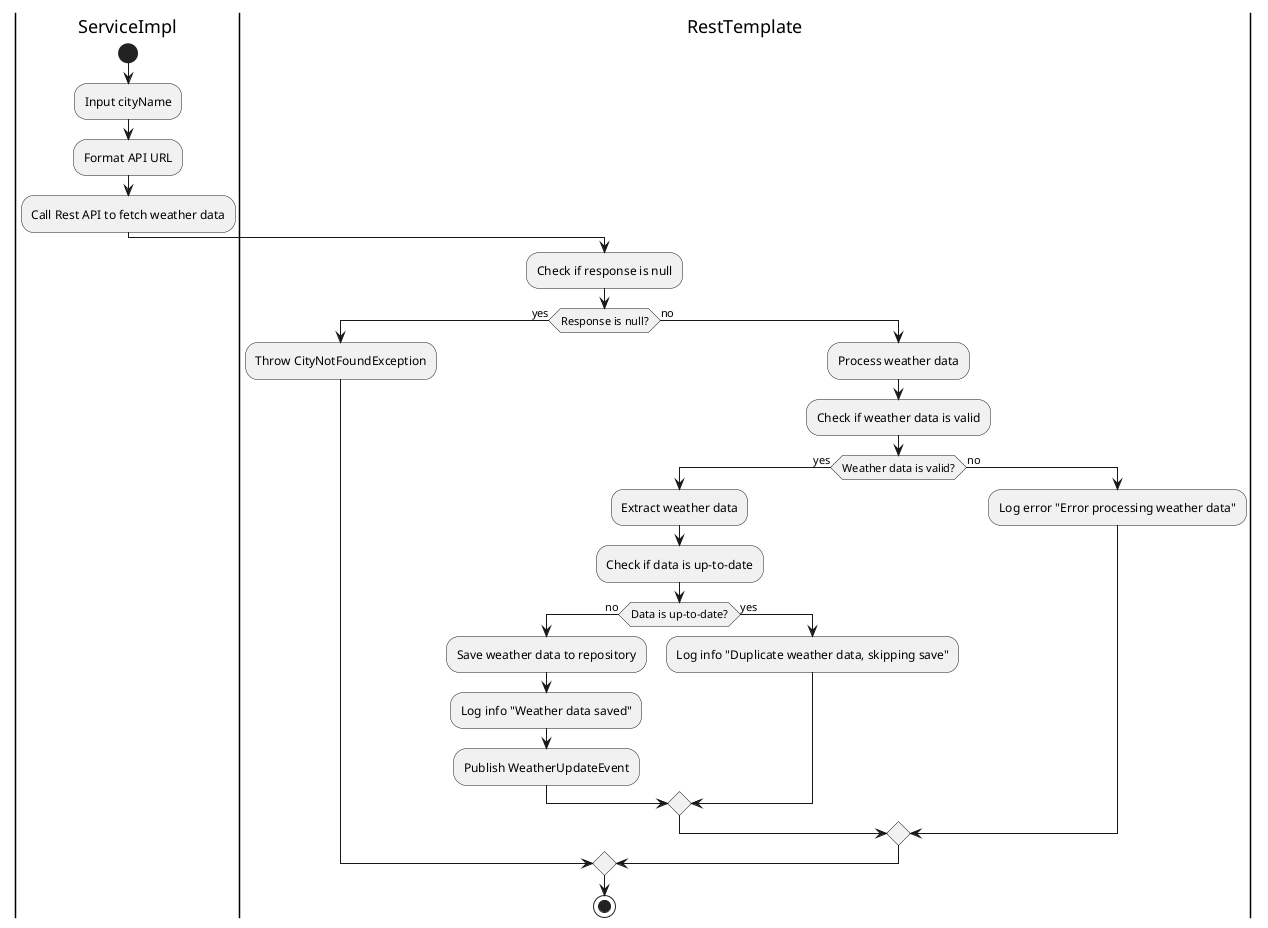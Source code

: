 @startuml
|ServiceImpl|
start
:Input cityName;

:Format API URL;
:Call Rest API to fetch weather data;

|RestTemplate|
:Check if response is null;
if (Response is null?) then (yes)
    :Throw CityNotFoundException;
else (no)
    :Process weather data;
    :Check if weather data is valid;
    if (Weather data is valid?) then (yes)
        :Extract weather data;
        :Check if data is up-to-date;
        if (Data is up-to-date?) then (no)
            :Save weather data to repository;
            :Log info "Weather data saved";
            :Publish WeatherUpdateEvent;
        else (yes)
            :Log info "Duplicate weather data, skipping save";
        endif
    else (no)
        :Log error "Error processing weather data";
    endif
endif

stop
@enduml
